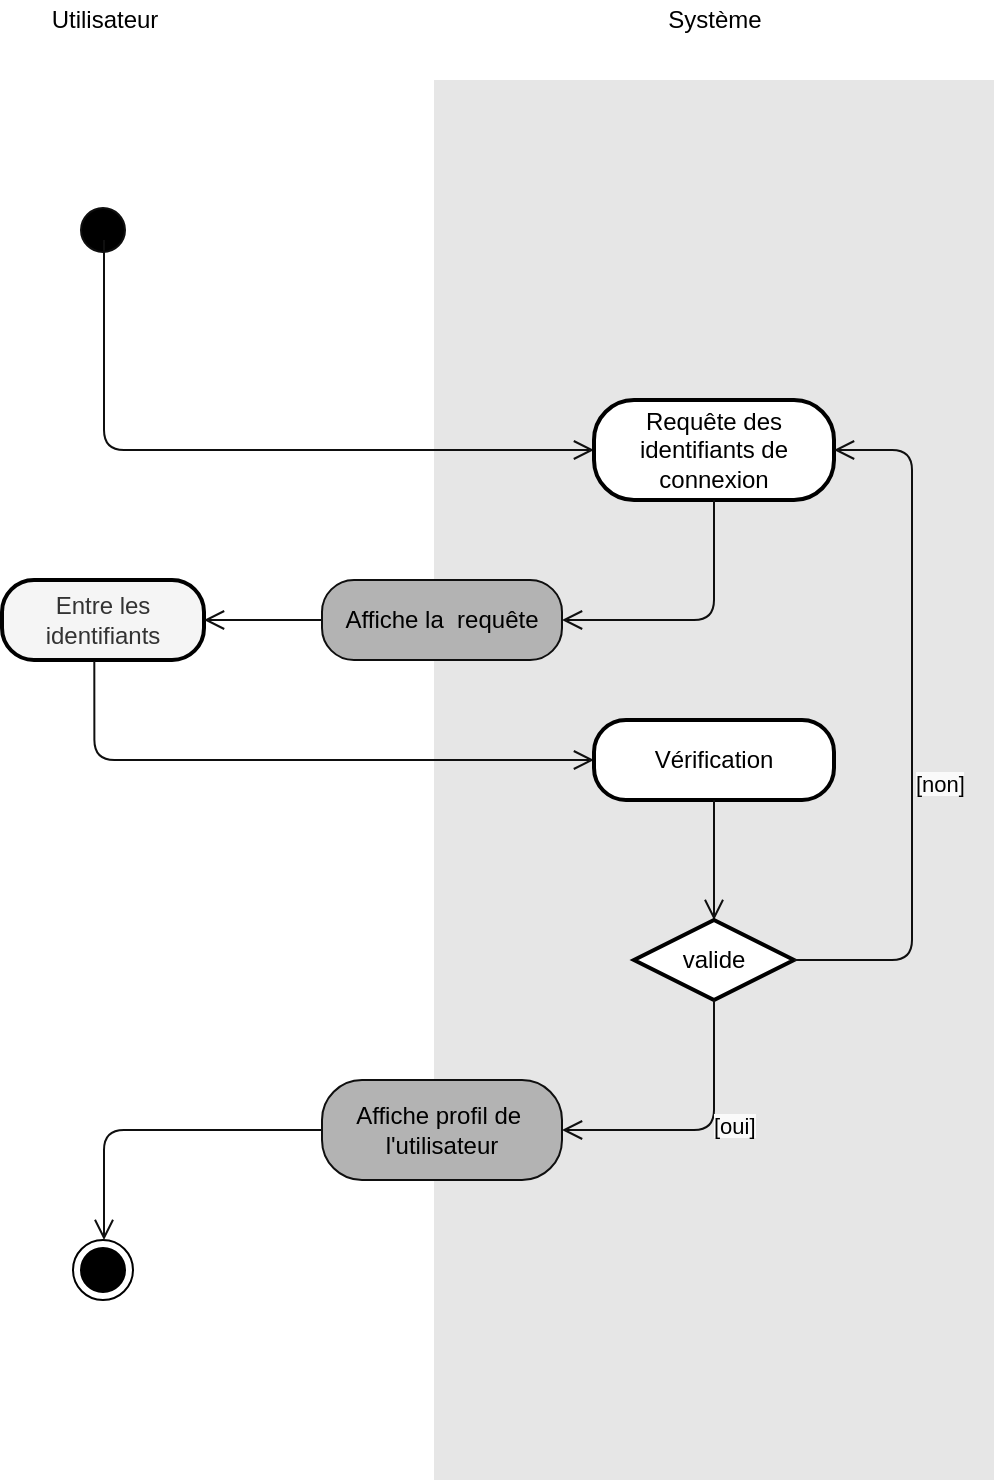 <mxfile version="14.6.1" type="device"><diagram id="sWc8aIjvKpSnIfRlOOV6" name="Page-1"><mxGraphModel dx="581" dy="442" grid="1" gridSize="10" guides="1" tooltips="1" connect="1" arrows="1" fold="1" page="1" pageScale="1" pageWidth="1169" pageHeight="1654" math="0" shadow="0"><root><mxCell id="0"/><mxCell id="1" parent="0"/><mxCell id="3JZyaed5m7iZnYctvWBt-39" value="" style="rounded=0;whiteSpace=wrap;html=1;strokeColor=none;fillColor=#E6E6E6;" vertex="1" parent="1"><mxGeometry x="536" y="180" width="280" height="700" as="geometry"/></mxCell><mxCell id="3JZyaed5m7iZnYctvWBt-40" value="" style="ellipse;html=1;shape=startState;fillColor=#000000;shadow=0;sketch=0;strokeColor=#0F0F0F;" vertex="1" parent="1"><mxGeometry x="355.5" y="240" width="30" height="30" as="geometry"/></mxCell><mxCell id="3JZyaed5m7iZnYctvWBt-41" value="" style="edgeStyle=orthogonalEdgeStyle;html=1;verticalAlign=bottom;endArrow=open;endSize=8;strokeColor=#0F0F0F;entryX=0;entryY=0.5;entryDx=0;entryDy=0;" edge="1" parent="1" target="3JZyaed5m7iZnYctvWBt-42"><mxGeometry relative="1" as="geometry"><mxPoint x="211" y="350" as="targetPoint"/><Array as="points"><mxPoint x="371" y="365"/></Array><mxPoint x="371" y="260" as="sourcePoint"/></mxGeometry></mxCell><mxCell id="3JZyaed5m7iZnYctvWBt-42" value="Requête des identifiants de connexion" style="rounded=1;whiteSpace=wrap;html=1;arcSize=40;shadow=0;sketch=0;fillColor=#FFFFFF;strokeWidth=2;" vertex="1" parent="1"><mxGeometry x="616" y="340" width="120" height="50" as="geometry"/></mxCell><mxCell id="3JZyaed5m7iZnYctvWBt-43" value="" style="edgeStyle=orthogonalEdgeStyle;html=1;verticalAlign=bottom;endArrow=open;endSize=8;exitX=0.5;exitY=1;exitDx=0;exitDy=0;strokeColor=#0F0F0F;entryX=1;entryY=0.5;entryDx=0;entryDy=0;" edge="1" parent="1" source="3JZyaed5m7iZnYctvWBt-42" target="3JZyaed5m7iZnYctvWBt-44"><mxGeometry relative="1" as="geometry"><mxPoint x="426" y="450" as="targetPoint"/><mxPoint x="496" y="450" as="sourcePoint"/><Array as="points"><mxPoint x="676" y="450"/></Array></mxGeometry></mxCell><mxCell id="3JZyaed5m7iZnYctvWBt-44" value="Affiche la &amp;nbsp;requête" style="rounded=1;whiteSpace=wrap;html=1;arcSize=40;shadow=0;sketch=0;strokeColor=#0F0F0F;fillColor=#B3B3B3;" vertex="1" parent="1"><mxGeometry x="480" y="430" width="120" height="40" as="geometry"/></mxCell><mxCell id="3JZyaed5m7iZnYctvWBt-45" value="Entre les identifiants" style="rounded=1;whiteSpace=wrap;html=1;arcSize=40;fillColor=#f5f5f5;shadow=0;sketch=0;fontColor=#333333;strokeWidth=2;" vertex="1" parent="1"><mxGeometry x="320" y="430" width="101" height="40" as="geometry"/></mxCell><mxCell id="3JZyaed5m7iZnYctvWBt-46" value="" style="edgeStyle=orthogonalEdgeStyle;html=1;verticalAlign=bottom;endArrow=open;endSize=8;exitX=0;exitY=0.5;exitDx=0;exitDy=0;strokeColor=#0F0F0F;entryX=1;entryY=0.5;entryDx=0;entryDy=0;" edge="1" parent="1" source="3JZyaed5m7iZnYctvWBt-44" target="3JZyaed5m7iZnYctvWBt-45"><mxGeometry relative="1" as="geometry"><mxPoint x="270" y="450" as="targetPoint"/><mxPoint x="221" y="280" as="sourcePoint"/></mxGeometry></mxCell><mxCell id="3JZyaed5m7iZnYctvWBt-47" value="" style="edgeStyle=orthogonalEdgeStyle;html=1;verticalAlign=bottom;endArrow=open;endSize=8;exitX=0.457;exitY=1.013;exitDx=0;exitDy=0;entryX=0;entryY=0.5;entryDx=0;entryDy=0;strokeColor=#0F0F0F;exitPerimeter=0;" edge="1" parent="1" source="3JZyaed5m7iZnYctvWBt-45" target="3JZyaed5m7iZnYctvWBt-48"><mxGeometry relative="1" as="geometry"><mxPoint x="486" y="520" as="targetPoint"/><mxPoint x="226" y="520" as="sourcePoint"/><Array as="points"><mxPoint x="366" y="520"/></Array></mxGeometry></mxCell><mxCell id="3JZyaed5m7iZnYctvWBt-48" value="Vérification" style="rounded=1;whiteSpace=wrap;html=1;arcSize=40;shadow=0;sketch=0;fillColor=#FFFFFF;strokeWidth=2;" vertex="1" parent="1"><mxGeometry x="616" y="500" width="120" height="40" as="geometry"/></mxCell><mxCell id="3JZyaed5m7iZnYctvWBt-49" value="" style="edgeStyle=orthogonalEdgeStyle;html=1;verticalAlign=bottom;endArrow=open;endSize=8;exitX=0.5;exitY=1;exitDx=0;exitDy=0;strokeColor=#0F0F0F;entryX=0.5;entryY=0;entryDx=0;entryDy=0;" edge="1" parent="1" source="3JZyaed5m7iZnYctvWBt-48" target="3JZyaed5m7iZnYctvWBt-50"><mxGeometry relative="1" as="geometry"><mxPoint x="591" y="600" as="targetPoint"/><mxPoint x="591" y="540" as="sourcePoint"/><Array as="points"><mxPoint x="676" y="570"/><mxPoint x="676" y="570"/></Array></mxGeometry></mxCell><mxCell id="3JZyaed5m7iZnYctvWBt-50" value="valide" style="rhombus;whiteSpace=wrap;html=1;shadow=0;sketch=0;fillColor=#FFFFFF;strokeWidth=2;" vertex="1" parent="1"><mxGeometry x="636" y="600" width="80" height="40" as="geometry"/></mxCell><mxCell id="3JZyaed5m7iZnYctvWBt-51" value="&lt;span style=&quot;background-color: rgb(250 , 250 , 250)&quot;&gt;[non]&lt;/span&gt;" style="edgeStyle=orthogonalEdgeStyle;html=1;align=left;verticalAlign=bottom;endArrow=open;endSize=8;strokeColor=#0F0F0F;labelBackgroundColor=#E6E6E6;" edge="1" parent="1" source="3JZyaed5m7iZnYctvWBt-50" target="3JZyaed5m7iZnYctvWBt-42"><mxGeometry x="-0.219" relative="1" as="geometry"><mxPoint x="740" y="365" as="targetPoint"/><mxPoint as="offset"/><mxPoint x="721" y="620" as="sourcePoint"/><Array as="points"><mxPoint x="775" y="620"/><mxPoint x="775" y="365"/></Array></mxGeometry></mxCell><mxCell id="3JZyaed5m7iZnYctvWBt-52" value="&lt;span style=&quot;background-color: rgb(250 , 250 , 250)&quot;&gt;[oui]&lt;/span&gt;" style="edgeStyle=orthogonalEdgeStyle;html=1;align=left;verticalAlign=top;endArrow=open;endSize=8;strokeColor=#0F0F0F;entryX=1;entryY=0.5;entryDx=0;entryDy=0;labelBackgroundColor=#E6E6E6;" edge="1" parent="1" source="3JZyaed5m7iZnYctvWBt-50" target="3JZyaed5m7iZnYctvWBt-53"><mxGeometry x="-0.047" y="-15" relative="1" as="geometry"><mxPoint x="591" y="720" as="targetPoint"/><Array as="points"><mxPoint x="676" y="705"/></Array><mxPoint as="offset"/></mxGeometry></mxCell><mxCell id="3JZyaed5m7iZnYctvWBt-53" value="Affiche profil de&amp;nbsp;&lt;br&gt;l'utilisateur" style="rounded=1;whiteSpace=wrap;html=1;arcSize=40;shadow=0;sketch=0;strokeColor=#0F0F0F;fillColor=#B3B3B3;" vertex="1" parent="1"><mxGeometry x="480" y="680" width="120" height="50" as="geometry"/></mxCell><mxCell id="3JZyaed5m7iZnYctvWBt-54" value="" style="ellipse;html=1;shape=endState;fillColor=#000000;shadow=0;sketch=0;" vertex="1" parent="1"><mxGeometry x="355.5" y="760" width="30" height="30" as="geometry"/></mxCell><mxCell id="3JZyaed5m7iZnYctvWBt-55" value="" style="edgeStyle=orthogonalEdgeStyle;html=1;verticalAlign=bottom;endArrow=open;endSize=8;exitX=0;exitY=0.5;exitDx=0;exitDy=0;strokeColor=#0F0F0F;entryX=0.5;entryY=0;entryDx=0;entryDy=0;" edge="1" parent="1" source="3JZyaed5m7iZnYctvWBt-53" target="3JZyaed5m7iZnYctvWBt-54"><mxGeometry relative="1" as="geometry"><mxPoint x="281" y="715" as="targetPoint"/><mxPoint x="211" y="725" as="sourcePoint"/><Array as="points"><mxPoint x="371" y="705"/><mxPoint x="371" y="760"/></Array></mxGeometry></mxCell><mxCell id="3JZyaed5m7iZnYctvWBt-56" value="Système" style="text;html=1;align=center;verticalAlign=middle;resizable=0;points=[];autosize=1;strokeColor=none;" vertex="1" parent="1"><mxGeometry x="646" y="140" width="60" height="20" as="geometry"/></mxCell><mxCell id="3JZyaed5m7iZnYctvWBt-57" value="Utilisateur" style="text;html=1;align=center;verticalAlign=middle;resizable=0;points=[];autosize=1;strokeColor=none;" vertex="1" parent="1"><mxGeometry x="335.5" y="140" width="70" height="20" as="geometry"/></mxCell></root></mxGraphModel></diagram></mxfile>